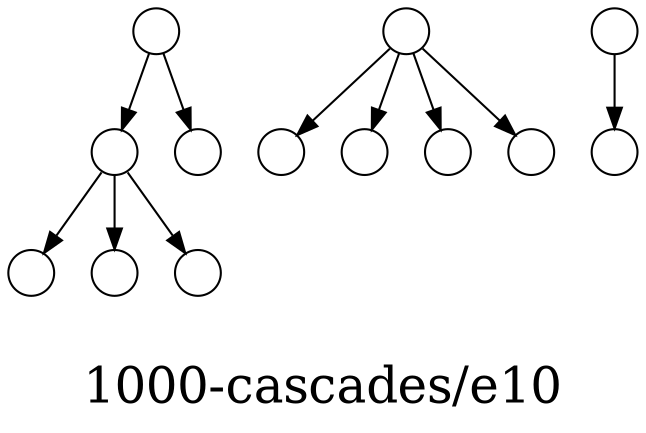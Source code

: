 /*****
1000-cascades/e10
*****/

digraph G {
  graph [splines=false overlap=false]
  node  [shape=ellipse, width=0.3, height=0.3, label=""]
  398 ;
  9 ;
  78 ;
  415 ;
  266 ;
  70 ;
  139 ;
  284 ;
  410 ;
  361 ;
  377 ;
  367 ;
  399 ;
  398 -> 9;
  398 -> 78;
  398 -> 415;
  266 -> 70;
  266 -> 139;
  266 -> 284;
  266 -> 410;
  361 -> 377;
  361 -> 398;
  367 -> 399;
  label = "\n1000-cascades/e10\n";  fontsize=24;
}
